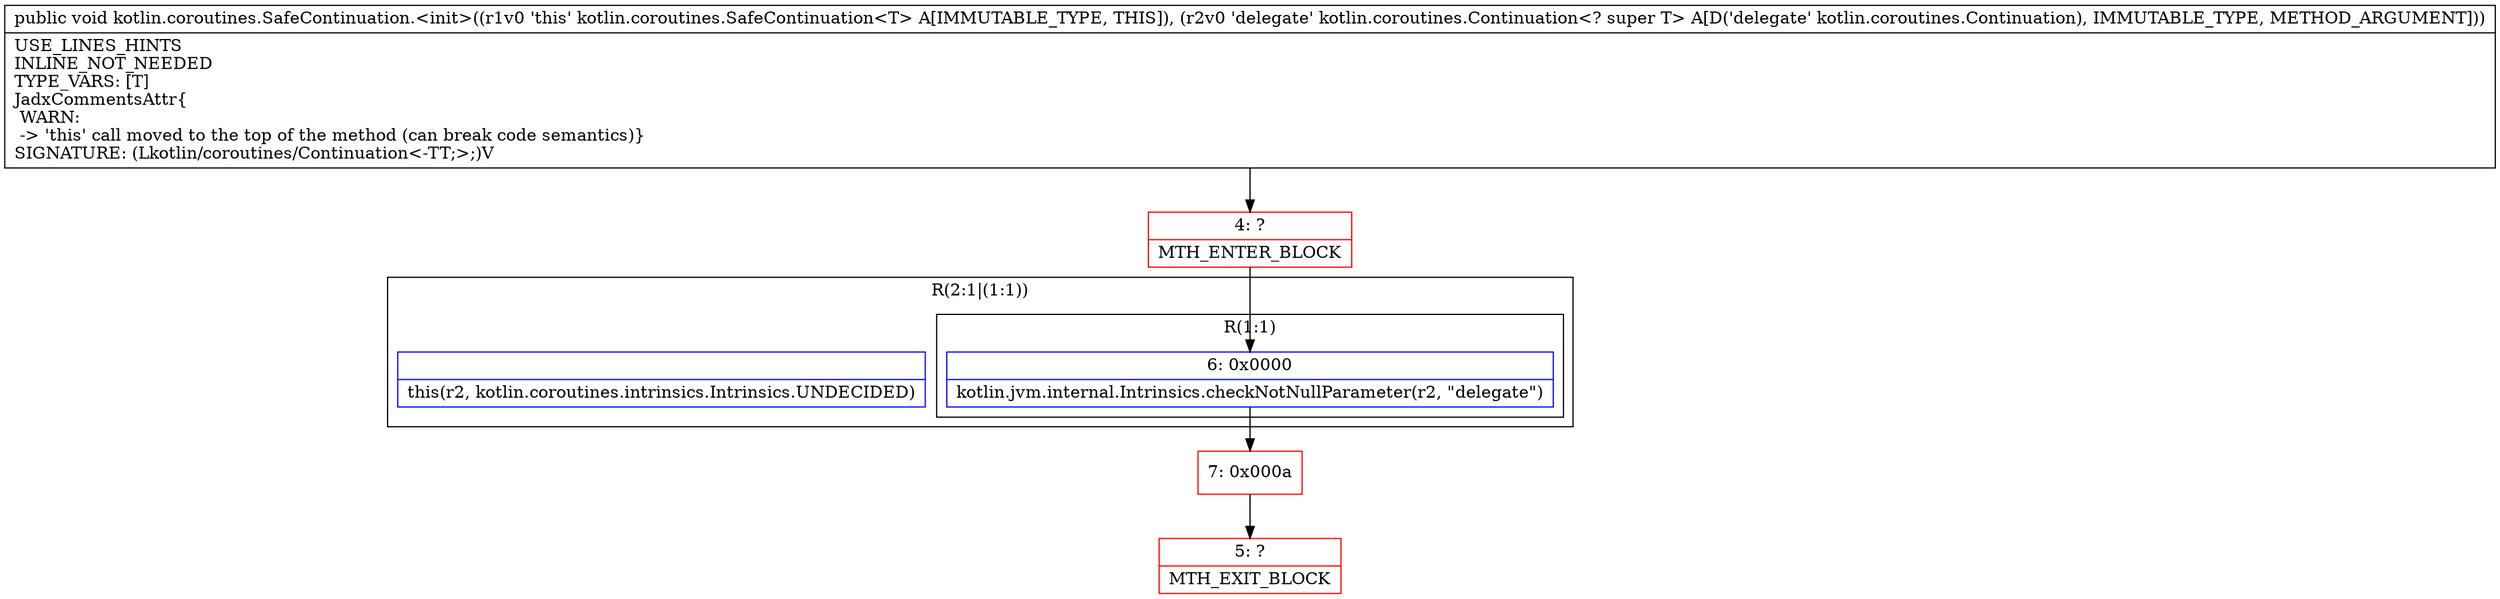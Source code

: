 digraph "CFG forkotlin.coroutines.SafeContinuation.\<init\>(Lkotlin\/coroutines\/Continuation;)V" {
subgraph cluster_Region_1577600466 {
label = "R(2:1|(1:1))";
node [shape=record,color=blue];
Node_InsnContainer_2098526760 [shape=record,label="{|this(r2, kotlin.coroutines.intrinsics.Intrinsics.UNDECIDED)\l}"];
subgraph cluster_Region_1008853593 {
label = "R(1:1)";
node [shape=record,color=blue];
Node_6 [shape=record,label="{6\:\ 0x0000|kotlin.jvm.internal.Intrinsics.checkNotNullParameter(r2, \"delegate\")\l}"];
}
}
Node_4 [shape=record,color=red,label="{4\:\ ?|MTH_ENTER_BLOCK\l}"];
Node_7 [shape=record,color=red,label="{7\:\ 0x000a}"];
Node_5 [shape=record,color=red,label="{5\:\ ?|MTH_EXIT_BLOCK\l}"];
MethodNode[shape=record,label="{public void kotlin.coroutines.SafeContinuation.\<init\>((r1v0 'this' kotlin.coroutines.SafeContinuation\<T\> A[IMMUTABLE_TYPE, THIS]), (r2v0 'delegate' kotlin.coroutines.Continuation\<? super T\> A[D('delegate' kotlin.coroutines.Continuation), IMMUTABLE_TYPE, METHOD_ARGUMENT]))  | USE_LINES_HINTS\lINLINE_NOT_NEEDED\lTYPE_VARS: [T]\lJadxCommentsAttr\{\l WARN: \l \-\> 'this' call moved to the top of the method (can break code semantics)\}\lSIGNATURE: (Lkotlin\/coroutines\/Continuation\<\-TT;\>;)V\l}"];
MethodNode -> Node_4;Node_6 -> Node_7;
Node_4 -> Node_6;
Node_7 -> Node_5;
}


